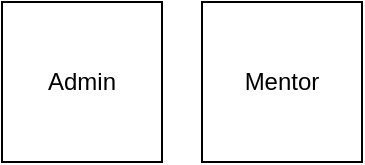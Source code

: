 <mxfile version="26.0.16">
  <diagram name="Page-1" id="rIMC-2-k2h7PhDcVUy0w">
    <mxGraphModel dx="1229" dy="497" grid="1" gridSize="10" guides="1" tooltips="1" connect="1" arrows="1" fold="1" page="1" pageScale="1" pageWidth="850" pageHeight="1100" math="0" shadow="0">
      <root>
        <mxCell id="0" />
        <mxCell id="1" parent="0" />
        <mxCell id="-96dme36AjXKqvduNcXS-1" value="Admin" style="whiteSpace=wrap;html=1;aspect=fixed;" vertex="1" parent="1">
          <mxGeometry x="30" y="70" width="80" height="80" as="geometry" />
        </mxCell>
        <mxCell id="-96dme36AjXKqvduNcXS-2" value="Mentor" style="whiteSpace=wrap;html=1;aspect=fixed;" vertex="1" parent="1">
          <mxGeometry x="130" y="70" width="80" height="80" as="geometry" />
        </mxCell>
      </root>
    </mxGraphModel>
  </diagram>
</mxfile>
